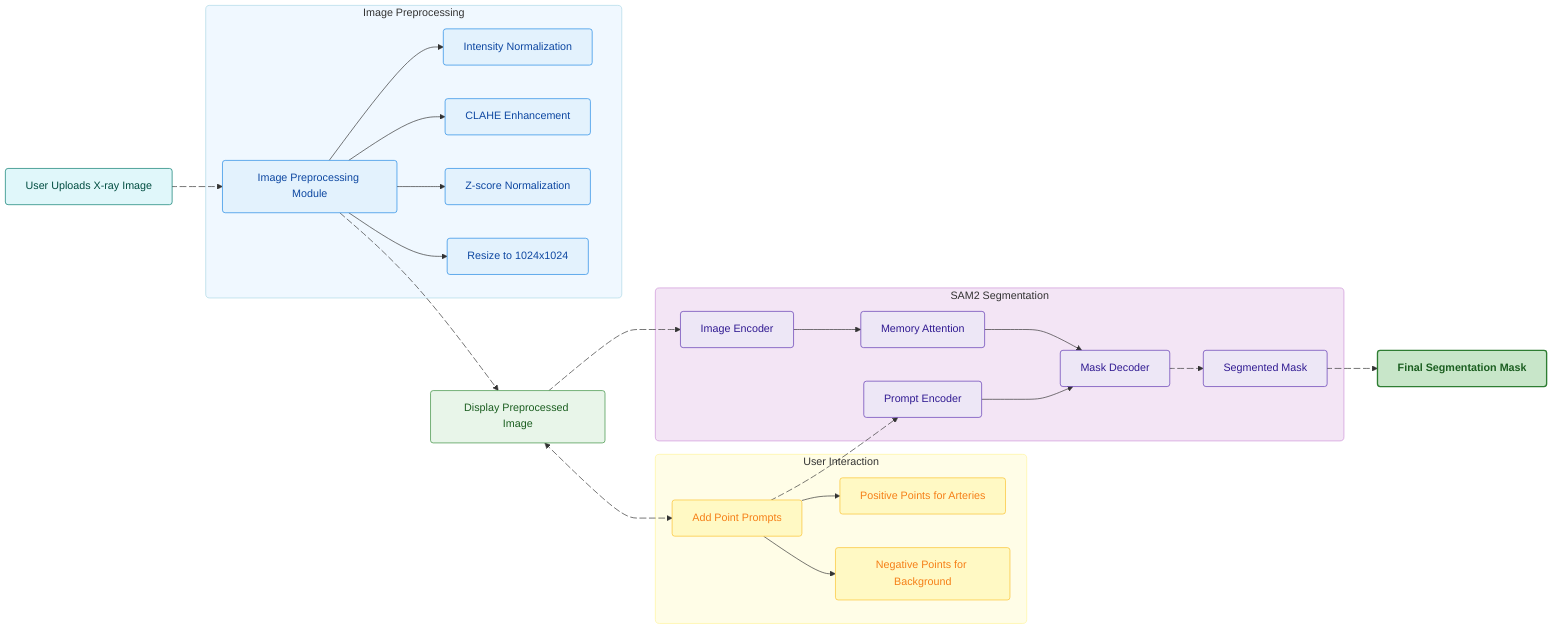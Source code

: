---
config:
  layout: dagre
---
flowchart LR
 subgraph sgPre["Image Preprocessing"]
    direction LR
        B1["Intensity Normalization"]
        B2["CLAHE Enhancement"]
        B3["Z-score Normalization"]
        B4["Resize to 1024x1024"]
        B["Image Preprocessing Module"]
  end
 subgraph sgUsr["User Interaction"]
    direction LR
        D1["Positive Points for Arteries"]
        D2["Negative Points for Background"]
        D["Add Point Prompts"]
  end
 subgraph sgSam["SAM2 Segmentation"]
    direction LR
        E1["Image Encoder"]
        E2["Memory Attention"]
        E3["Prompt Encoder"]
        E4["Mask Decoder"]
        E5["Segmented Mask"]
  end
    A["User Uploads X-ray Image"] L_A_B_0@--> B
    B --> B1 & B2 & B3 & B4 & C["Display Preprocessed Image"]
    C L_C_D_0@<--> D
    C L_C_E1_0@--> E1
    D --> D1 & D2 & E3
    E1 --> E2
    E2 --> E4
    E3 --> E4
    E4 L_E4_E5_0@--> E5
    E5 L_E5_F_0@--> F["Final Segmentation Mask"]
     B1:::processNode
     B2:::processNode
     B3:::processNode
     B4:::processNode
     B:::processNode
     D1:::userActionNode
     D2:::userActionNode
     D:::userActionNode
     E1:::samNode
     E2:::samNode
     E3:::samNode
     E4:::samNode
     E5:::samNode
     A:::startNode
     C:::displayNode
     F:::finalOutputNode
    classDef startNode fill:#e0f7fa,stroke:#00796b,stroke-width:1px,color:#004d40,rx:4,ry:4
    classDef processNode fill:#e3f2fd,stroke:#1e88e5,stroke-width:1px,color:#0d47a1,rx:4,ry:4
    classDef displayNode fill:#e8f5e9,stroke:#388e3c,stroke-width:1px,color:#1b5e20,rx:4,ry:4
    classDef userActionNode fill:#fff9c4,stroke:#fbc02d,stroke-width:1px,color:#f57f17,rx:4,ry:4
    classDef samNode fill:#ede7f6,stroke:#5e35b1,stroke-width:1px,color:#311b92,rx:4,ry:4
    classDef finalOutputNode fill:#c8e6c9,stroke:#2e7d32,stroke-width:2px,color:#1b5e20,font-weight:bold,rx:4,ry:4
    style sgPre fill:#f0f8ff,stroke:#add8e6,stroke-width:1px,rx:6,ry:6
    style sgUsr fill:#fffde7,stroke:#fff59d,stroke-width:1px,rx:6,ry:6
    style sgSam fill:#f3e5f5,stroke:#ce93d8,stroke-width:1px,rx:6,ry:6
    L_A_B_0@{ animation: slow } 
    L_B_C_0@{ animation: fast } 
    L_C_D_0@{ animation: slow } 
    L_C_E1_0@{ animation: slow } 
    L_D_E3_0@{ animation: slow } 
    L_E4_E5_0@{ animation: slow } 
    L_E5_F_0@{ animation: slow }